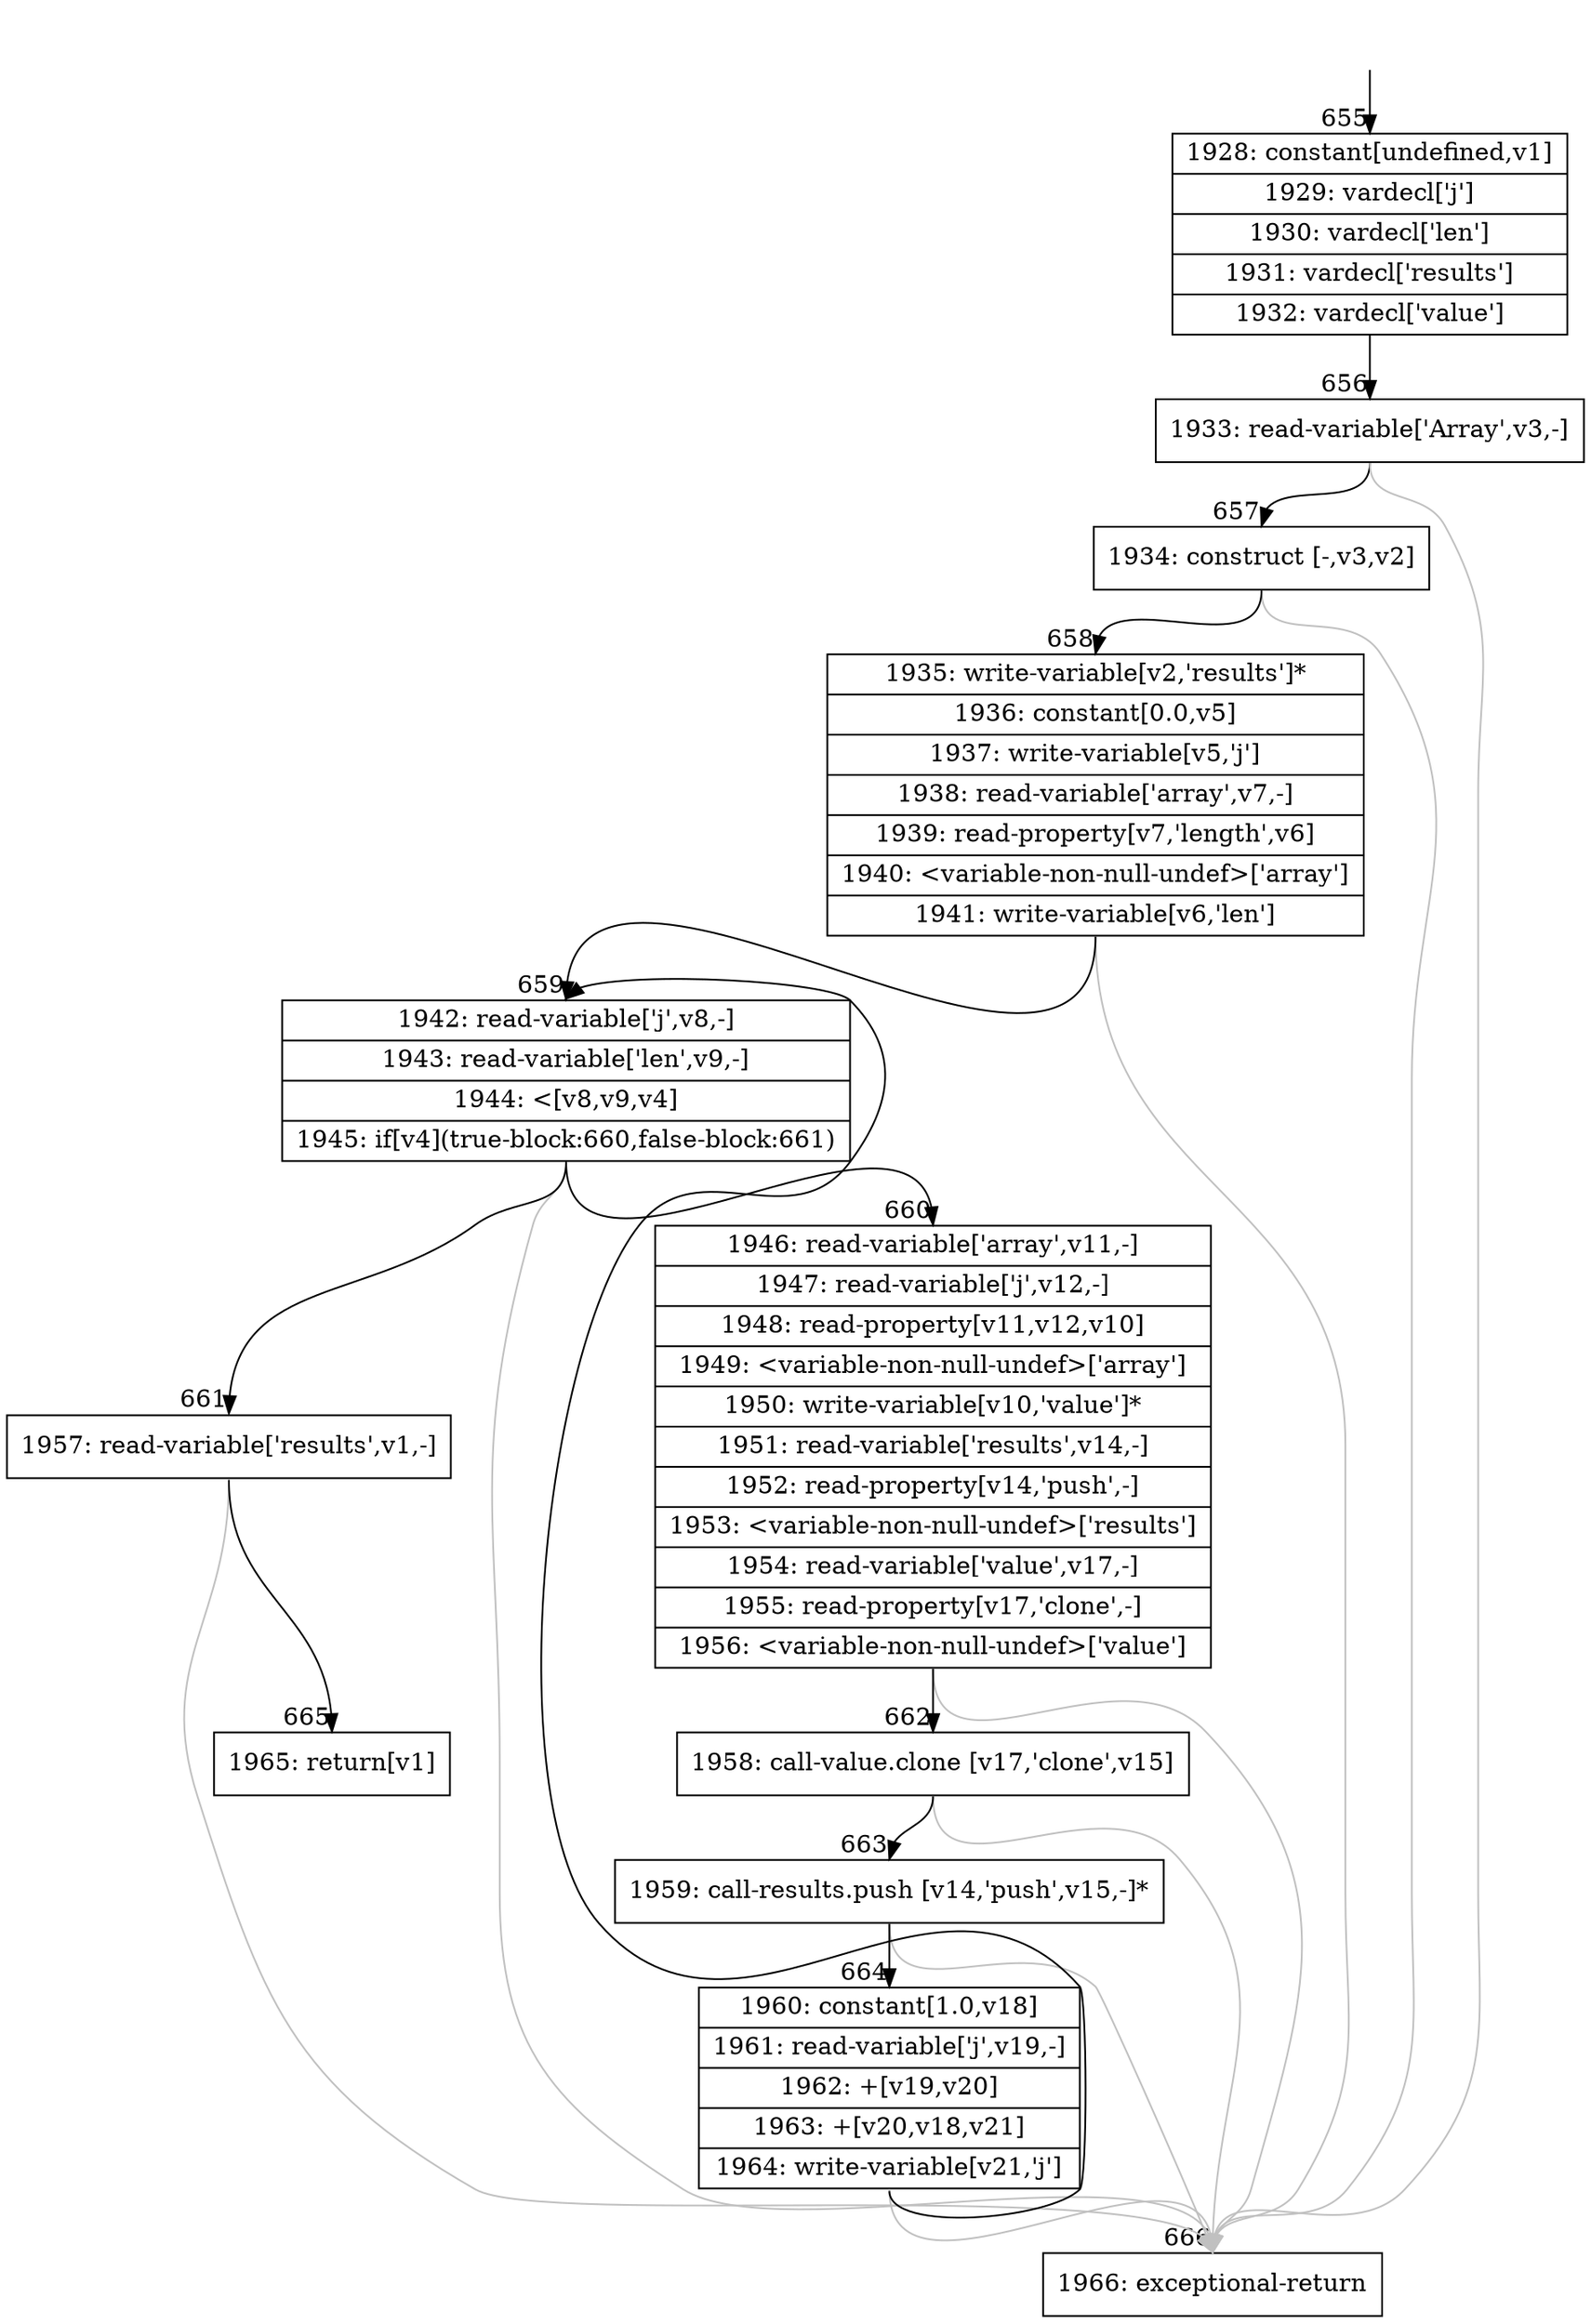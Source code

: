 digraph {
rankdir="TD"
BB_entry59[shape=none,label=""];
BB_entry59 -> BB655 [tailport=s, headport=n, headlabel="    655"]
BB655 [shape=record label="{1928: constant[undefined,v1]|1929: vardecl['j']|1930: vardecl['len']|1931: vardecl['results']|1932: vardecl['value']}" ] 
BB655 -> BB656 [tailport=s, headport=n, headlabel="      656"]
BB656 [shape=record label="{1933: read-variable['Array',v3,-]}" ] 
BB656 -> BB657 [tailport=s, headport=n, headlabel="      657"]
BB656 -> BB666 [tailport=s, headport=n, color=gray, headlabel="      666"]
BB657 [shape=record label="{1934: construct [-,v3,v2]}" ] 
BB657 -> BB658 [tailport=s, headport=n, headlabel="      658"]
BB657 -> BB666 [tailport=s, headport=n, color=gray]
BB658 [shape=record label="{1935: write-variable[v2,'results']*|1936: constant[0.0,v5]|1937: write-variable[v5,'j']|1938: read-variable['array',v7,-]|1939: read-property[v7,'length',v6]|1940: \<variable-non-null-undef\>['array']|1941: write-variable[v6,'len']}" ] 
BB658 -> BB659 [tailport=s, headport=n, headlabel="      659"]
BB658 -> BB666 [tailport=s, headport=n, color=gray]
BB659 [shape=record label="{1942: read-variable['j',v8,-]|1943: read-variable['len',v9,-]|1944: \<[v8,v9,v4]|1945: if[v4](true-block:660,false-block:661)}" ] 
BB659 -> BB660 [tailport=s, headport=n, headlabel="      660"]
BB659 -> BB661 [tailport=s, headport=n, headlabel="      661"]
BB659 -> BB666 [tailport=s, headport=n, color=gray]
BB660 [shape=record label="{1946: read-variable['array',v11,-]|1947: read-variable['j',v12,-]|1948: read-property[v11,v12,v10]|1949: \<variable-non-null-undef\>['array']|1950: write-variable[v10,'value']*|1951: read-variable['results',v14,-]|1952: read-property[v14,'push',-]|1953: \<variable-non-null-undef\>['results']|1954: read-variable['value',v17,-]|1955: read-property[v17,'clone',-]|1956: \<variable-non-null-undef\>['value']}" ] 
BB660 -> BB662 [tailport=s, headport=n, headlabel="      662"]
BB660 -> BB666 [tailport=s, headport=n, color=gray]
BB661 [shape=record label="{1957: read-variable['results',v1,-]}" ] 
BB661 -> BB665 [tailport=s, headport=n, headlabel="      665"]
BB661 -> BB666 [tailport=s, headport=n, color=gray]
BB662 [shape=record label="{1958: call-value.clone [v17,'clone',v15]}" ] 
BB662 -> BB663 [tailport=s, headport=n, headlabel="      663"]
BB662 -> BB666 [tailport=s, headport=n, color=gray]
BB663 [shape=record label="{1959: call-results.push [v14,'push',v15,-]*}" ] 
BB663 -> BB664 [tailport=s, headport=n, headlabel="      664"]
BB663 -> BB666 [tailport=s, headport=n, color=gray]
BB664 [shape=record label="{1960: constant[1.0,v18]|1961: read-variable['j',v19,-]|1962: +[v19,v20]|1963: +[v20,v18,v21]|1964: write-variable[v21,'j']}" ] 
BB664 -> BB659 [tailport=s, headport=n]
BB664 -> BB666 [tailport=s, headport=n, color=gray]
BB665 [shape=record label="{1965: return[v1]}" ] 
BB666 [shape=record label="{1966: exceptional-return}" ] 
//#$~ 552
}
